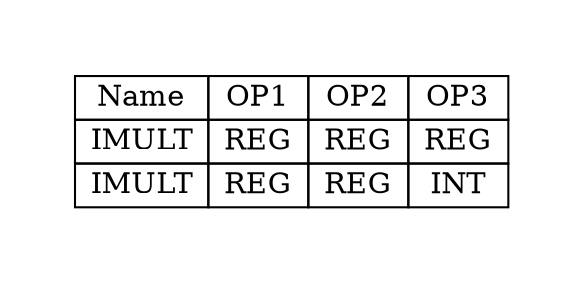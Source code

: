 digraph{
graph [pad="0.5", nodesep="0.5", ranksep="2" ]
node [shape=plain]
Foo [label=<
<table border="0" cellborder="1" cellspacing="0">
<tr><td> Name </td> <td> OP1 </td><td> OP2 </td><td> OP3 </td> </tr>
<tr><td> IMULT </td><td> REG </td><td> REG </td><td> REG </td> </tr>
<tr><td> IMULT </td><td> REG </td><td> REG </td><td> INT </td> </tr>
</table>>];
}
